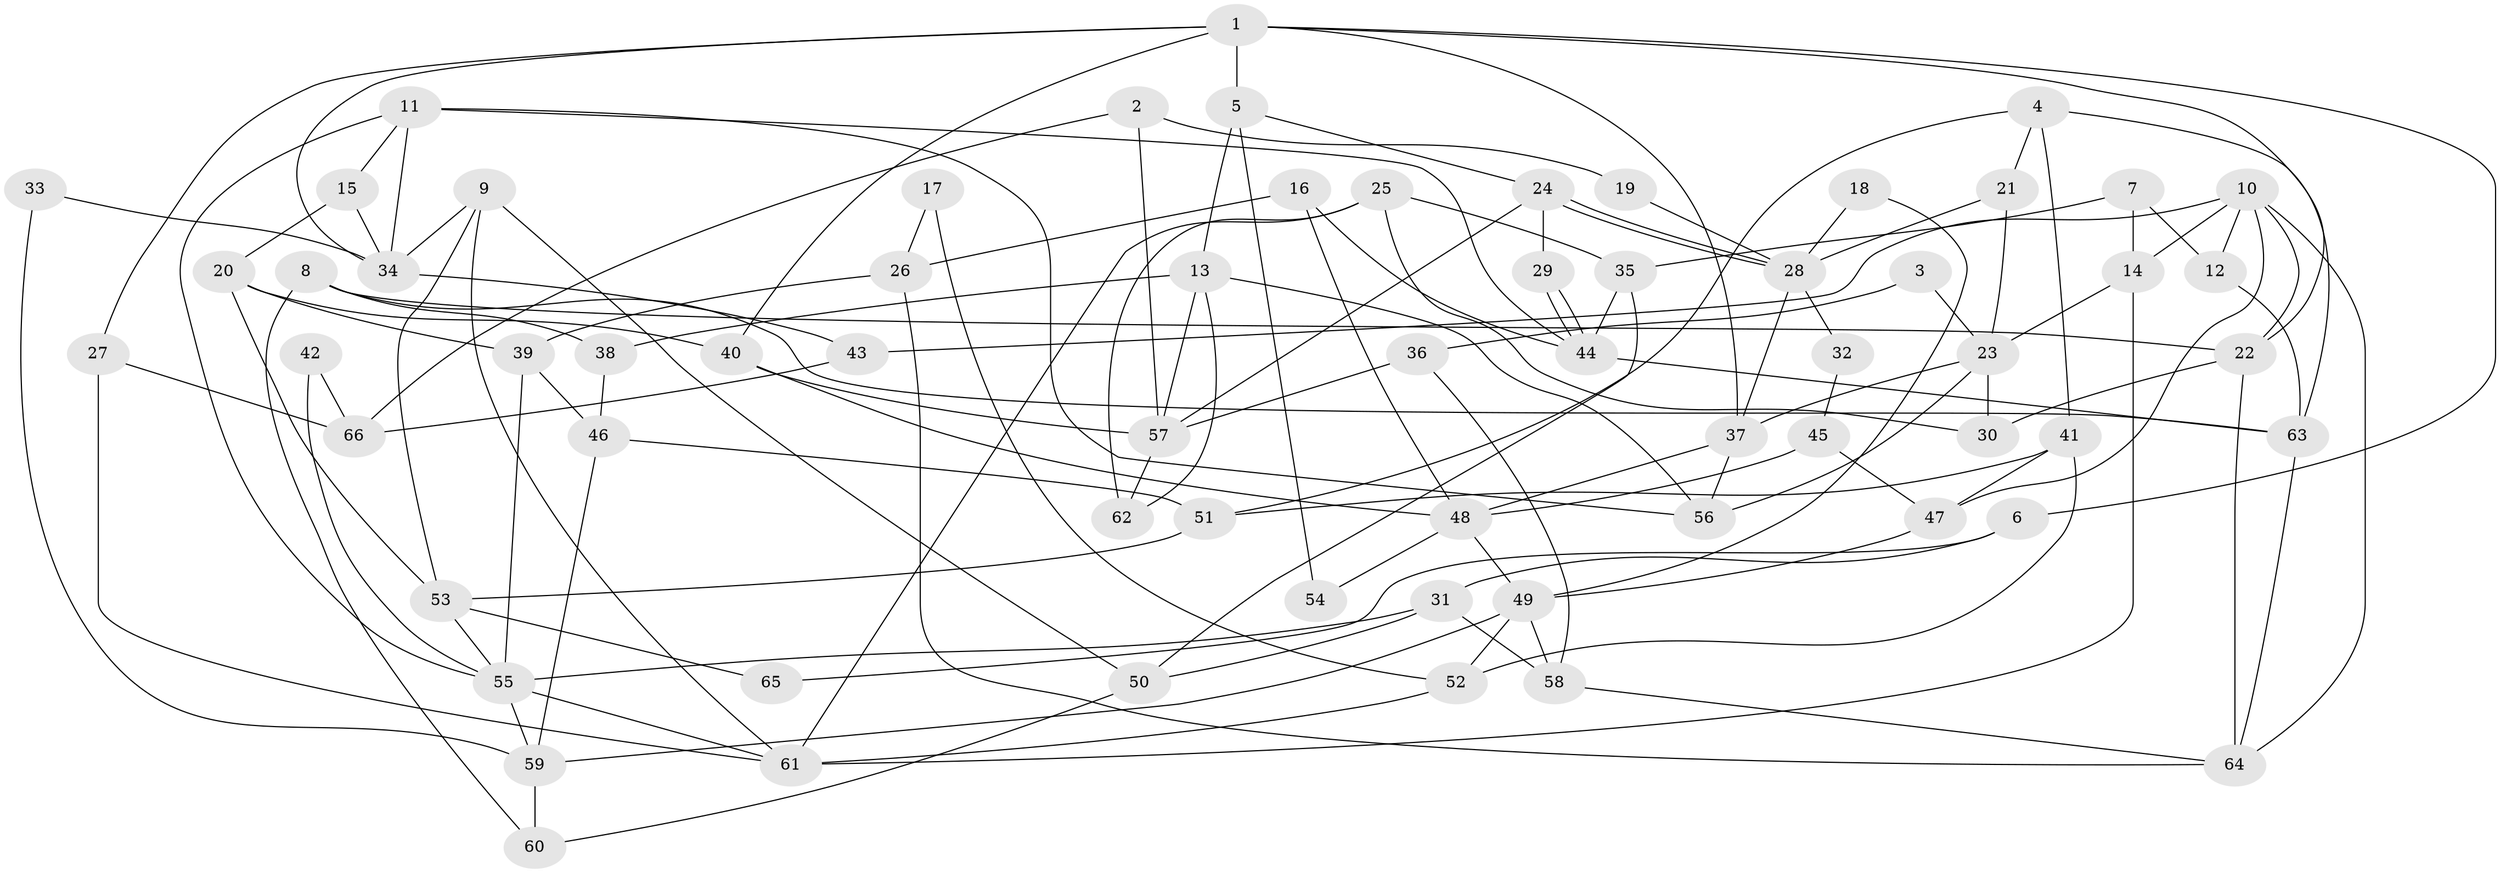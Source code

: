 // coarse degree distribution, {8: 0.05555555555555555, 3: 0.1111111111111111, 5: 0.1388888888888889, 4: 0.19444444444444445, 7: 0.16666666666666666, 6: 0.25, 2: 0.05555555555555555, 11: 0.027777777777777776}
// Generated by graph-tools (version 1.1) at 2025/52/02/27/25 19:52:02]
// undirected, 66 vertices, 132 edges
graph export_dot {
graph [start="1"]
  node [color=gray90,style=filled];
  1;
  2;
  3;
  4;
  5;
  6;
  7;
  8;
  9;
  10;
  11;
  12;
  13;
  14;
  15;
  16;
  17;
  18;
  19;
  20;
  21;
  22;
  23;
  24;
  25;
  26;
  27;
  28;
  29;
  30;
  31;
  32;
  33;
  34;
  35;
  36;
  37;
  38;
  39;
  40;
  41;
  42;
  43;
  44;
  45;
  46;
  47;
  48;
  49;
  50;
  51;
  52;
  53;
  54;
  55;
  56;
  57;
  58;
  59;
  60;
  61;
  62;
  63;
  64;
  65;
  66;
  1 -- 40;
  1 -- 22;
  1 -- 5;
  1 -- 6;
  1 -- 27;
  1 -- 34;
  1 -- 37;
  2 -- 66;
  2 -- 57;
  2 -- 19;
  3 -- 23;
  3 -- 36;
  4 -- 21;
  4 -- 63;
  4 -- 41;
  4 -- 51;
  5 -- 13;
  5 -- 24;
  5 -- 54;
  6 -- 31;
  6 -- 65;
  7 -- 14;
  7 -- 35;
  7 -- 12;
  8 -- 22;
  8 -- 60;
  8 -- 38;
  8 -- 63;
  9 -- 61;
  9 -- 34;
  9 -- 50;
  9 -- 53;
  10 -- 22;
  10 -- 12;
  10 -- 14;
  10 -- 43;
  10 -- 47;
  10 -- 64;
  11 -- 34;
  11 -- 44;
  11 -- 15;
  11 -- 55;
  11 -- 56;
  12 -- 63;
  13 -- 57;
  13 -- 56;
  13 -- 38;
  13 -- 62;
  14 -- 61;
  14 -- 23;
  15 -- 20;
  15 -- 34;
  16 -- 48;
  16 -- 26;
  16 -- 44;
  17 -- 52;
  17 -- 26;
  18 -- 28;
  18 -- 49;
  19 -- 28;
  20 -- 39;
  20 -- 53;
  20 -- 40;
  21 -- 28;
  21 -- 23;
  22 -- 64;
  22 -- 30;
  23 -- 56;
  23 -- 30;
  23 -- 37;
  24 -- 28;
  24 -- 28;
  24 -- 29;
  24 -- 57;
  25 -- 62;
  25 -- 35;
  25 -- 30;
  25 -- 61;
  26 -- 39;
  26 -- 64;
  27 -- 61;
  27 -- 66;
  28 -- 37;
  28 -- 32;
  29 -- 44;
  29 -- 44;
  31 -- 58;
  31 -- 55;
  31 -- 50;
  32 -- 45;
  33 -- 34;
  33 -- 59;
  34 -- 43;
  35 -- 50;
  35 -- 44;
  36 -- 57;
  36 -- 58;
  37 -- 48;
  37 -- 56;
  38 -- 46;
  39 -- 46;
  39 -- 55;
  40 -- 48;
  40 -- 57;
  41 -- 51;
  41 -- 47;
  41 -- 52;
  42 -- 66;
  42 -- 55;
  43 -- 66;
  44 -- 63;
  45 -- 48;
  45 -- 47;
  46 -- 59;
  46 -- 51;
  47 -- 49;
  48 -- 49;
  48 -- 54;
  49 -- 52;
  49 -- 58;
  49 -- 59;
  50 -- 60;
  51 -- 53;
  52 -- 61;
  53 -- 55;
  53 -- 65;
  55 -- 59;
  55 -- 61;
  57 -- 62;
  58 -- 64;
  59 -- 60;
  63 -- 64;
}
